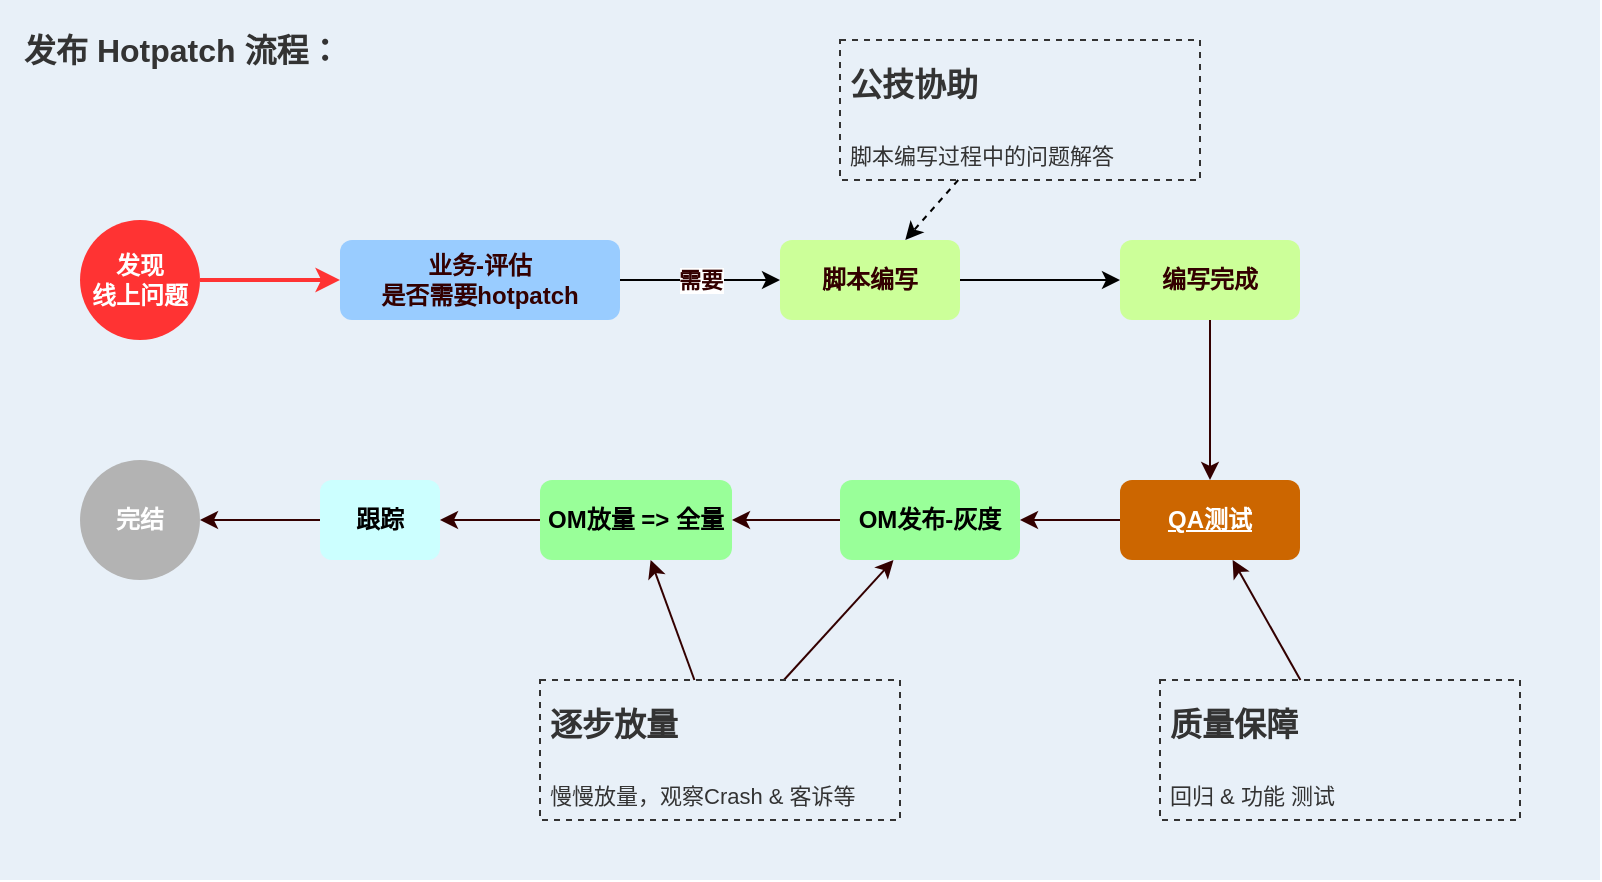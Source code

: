 <mxfile version="20.4.1" type="github">
  <diagram id="XFFuYXcL7q3QXq7yzr7R" name="第 1 页">
    <mxGraphModel dx="1688" dy="2110" grid="1" gridSize="10" guides="1" tooltips="1" connect="1" arrows="1" fold="1" page="1" pageScale="1" pageWidth="827" pageHeight="1169" math="0" shadow="0">
      <root>
        <mxCell id="0" />
        <mxCell id="1" parent="0" />
        <mxCell id="55ylqT-r-mH58-H8UWaI-24" value="" style="rounded=0;whiteSpace=wrap;html=1;dashed=1;dashPattern=1 1;strokeColor=none;fontSize=16;fontColor=#333333;fillColor=#E8F0F8;" vertex="1" parent="1">
          <mxGeometry x="80" y="-40" width="800" height="440" as="geometry" />
        </mxCell>
        <mxCell id="55ylqT-r-mH58-H8UWaI-7" style="edgeStyle=orthogonalEdgeStyle;rounded=0;orthogonalLoop=1;jettySize=auto;html=1;fontColor=#CC0000;strokeColor=#FF3333;strokeWidth=2;" edge="1" parent="1" source="55ylqT-r-mH58-H8UWaI-4" target="55ylqT-r-mH58-H8UWaI-5">
          <mxGeometry relative="1" as="geometry" />
        </mxCell>
        <mxCell id="55ylqT-r-mH58-H8UWaI-4" value="&lt;font&gt;发现&lt;br&gt;线上问题&lt;/font&gt;" style="ellipse;whiteSpace=wrap;html=1;aspect=fixed;fillColor=#FF3333;strokeColor=none;fontStyle=1;fontColor=#FFFFFF;" vertex="1" parent="1">
          <mxGeometry x="120" y="70" width="60" height="60" as="geometry" />
        </mxCell>
        <mxCell id="55ylqT-r-mH58-H8UWaI-9" value="需要" style="edgeStyle=orthogonalEdgeStyle;rounded=0;orthogonalLoop=1;jettySize=auto;html=1;fontColor=#330000;fontStyle=1" edge="1" parent="1" source="55ylqT-r-mH58-H8UWaI-5" target="55ylqT-r-mH58-H8UWaI-8">
          <mxGeometry relative="1" as="geometry" />
        </mxCell>
        <mxCell id="55ylqT-r-mH58-H8UWaI-5" value="业务-评估&lt;br&gt;是否需要hotpatch" style="rounded=1;whiteSpace=wrap;html=1;fontColor=#330000;strokeColor=none;fillColor=#99CCFF;fontStyle=1" vertex="1" parent="1">
          <mxGeometry x="250" y="80" width="140" height="40" as="geometry" />
        </mxCell>
        <mxCell id="55ylqT-r-mH58-H8UWaI-13" style="edgeStyle=orthogonalEdgeStyle;rounded=0;orthogonalLoop=1;jettySize=auto;html=1;fontColor=#CC0000;" edge="1" parent="1" source="55ylqT-r-mH58-H8UWaI-8" target="55ylqT-r-mH58-H8UWaI-12">
          <mxGeometry relative="1" as="geometry" />
        </mxCell>
        <mxCell id="55ylqT-r-mH58-H8UWaI-8" value="脚本编写" style="rounded=1;whiteSpace=wrap;html=1;fontColor=#330000;strokeColor=none;fillColor=#CCFF99;fontStyle=1" vertex="1" parent="1">
          <mxGeometry x="470" y="80" width="90" height="40" as="geometry" />
        </mxCell>
        <mxCell id="55ylqT-r-mH58-H8UWaI-11" style="rounded=0;orthogonalLoop=1;jettySize=auto;html=1;fontColor=#CC0000;dashed=1;" edge="1" parent="1" source="55ylqT-r-mH58-H8UWaI-10" target="55ylqT-r-mH58-H8UWaI-8">
          <mxGeometry relative="1" as="geometry" />
        </mxCell>
        <mxCell id="55ylqT-r-mH58-H8UWaI-10" value="&lt;p style=&quot;line-height: 0.8;&quot;&gt;&lt;/p&gt;&lt;h1&gt;&lt;font style=&quot;font-size: 16px; line-height: 0.7;&quot;&gt;公技协助&lt;/font&gt;&lt;/h1&gt;&lt;p&gt;&lt;font style=&quot;font-size: 11px;&quot;&gt;脚本编写过程中的问题解答&lt;/font&gt;&lt;/p&gt;&lt;p&gt;&lt;/p&gt;" style="text;html=1;strokeColor=#333333;fillColor=none;spacing=5;spacingTop=-20;whiteSpace=wrap;overflow=hidden;rounded=0;fontColor=#333333;dashed=1;" vertex="1" parent="1">
          <mxGeometry x="500" y="-20" width="180" height="70" as="geometry" />
        </mxCell>
        <mxCell id="55ylqT-r-mH58-H8UWaI-19" style="edgeStyle=none;rounded=0;orthogonalLoop=1;jettySize=auto;html=1;strokeColor=#330000;strokeWidth=1;fontSize=16;fontColor=#330000;" edge="1" parent="1" source="55ylqT-r-mH58-H8UWaI-12" target="55ylqT-r-mH58-H8UWaI-14">
          <mxGeometry relative="1" as="geometry" />
        </mxCell>
        <mxCell id="55ylqT-r-mH58-H8UWaI-12" value="编写完成" style="rounded=1;whiteSpace=wrap;html=1;fontColor=#330000;strokeColor=none;fillColor=#CCFF99;fontStyle=1" vertex="1" parent="1">
          <mxGeometry x="640" y="80" width="90" height="40" as="geometry" />
        </mxCell>
        <mxCell id="55ylqT-r-mH58-H8UWaI-20" style="edgeStyle=none;rounded=0;orthogonalLoop=1;jettySize=auto;html=1;strokeColor=#330000;strokeWidth=1;fontSize=16;fontColor=#330000;" edge="1" parent="1" source="55ylqT-r-mH58-H8UWaI-14" target="55ylqT-r-mH58-H8UWaI-15">
          <mxGeometry relative="1" as="geometry" />
        </mxCell>
        <mxCell id="55ylqT-r-mH58-H8UWaI-14" value="QA测试" style="rounded=1;whiteSpace=wrap;html=1;fontColor=#FFFFFF;strokeColor=none;fillColor=#CC6600;fontStyle=5" vertex="1" parent="1">
          <mxGeometry x="640" y="200" width="90" height="40" as="geometry" />
        </mxCell>
        <mxCell id="55ylqT-r-mH58-H8UWaI-21" style="edgeStyle=none;rounded=0;orthogonalLoop=1;jettySize=auto;html=1;strokeColor=#330000;strokeWidth=1;fontSize=16;fontColor=#330000;" edge="1" parent="1" source="55ylqT-r-mH58-H8UWaI-15" target="55ylqT-r-mH58-H8UWaI-16">
          <mxGeometry relative="1" as="geometry" />
        </mxCell>
        <mxCell id="55ylqT-r-mH58-H8UWaI-15" value="OM发布-灰度" style="rounded=1;whiteSpace=wrap;html=1;fontColor=#000000;strokeColor=none;fillColor=#99FF99;fontStyle=1" vertex="1" parent="1">
          <mxGeometry x="500" y="200" width="90" height="40" as="geometry" />
        </mxCell>
        <mxCell id="55ylqT-r-mH58-H8UWaI-22" style="edgeStyle=none;rounded=0;orthogonalLoop=1;jettySize=auto;html=1;strokeColor=#330000;strokeWidth=1;fontSize=16;fontColor=#000000;" edge="1" parent="1" source="55ylqT-r-mH58-H8UWaI-16" target="55ylqT-r-mH58-H8UWaI-17">
          <mxGeometry relative="1" as="geometry" />
        </mxCell>
        <mxCell id="55ylqT-r-mH58-H8UWaI-16" value="OM放量 =&amp;gt; 全量" style="rounded=1;whiteSpace=wrap;html=1;fontColor=#000000;fillColor=#99FF99;strokeColor=none;fontStyle=1" vertex="1" parent="1">
          <mxGeometry x="350" y="200" width="96" height="40" as="geometry" />
        </mxCell>
        <mxCell id="55ylqT-r-mH58-H8UWaI-23" style="edgeStyle=none;rounded=0;orthogonalLoop=1;jettySize=auto;html=1;strokeColor=#330000;strokeWidth=1;fontSize=16;fontColor=#000000;" edge="1" parent="1" source="55ylqT-r-mH58-H8UWaI-17" target="55ylqT-r-mH58-H8UWaI-18">
          <mxGeometry relative="1" as="geometry" />
        </mxCell>
        <mxCell id="55ylqT-r-mH58-H8UWaI-17" value="跟踪" style="rounded=1;whiteSpace=wrap;html=1;fontColor=#000000;strokeColor=none;fillColor=#CCFFFF;fontStyle=1" vertex="1" parent="1">
          <mxGeometry x="240" y="200" width="60" height="40" as="geometry" />
        </mxCell>
        <mxCell id="55ylqT-r-mH58-H8UWaI-18" value="&lt;font&gt;完结&lt;/font&gt;" style="ellipse;whiteSpace=wrap;html=1;aspect=fixed;strokeColor=none;fillColor=#B3B3B3;fontColor=#FFFFFF;fontStyle=1" vertex="1" parent="1">
          <mxGeometry x="120" y="190" width="60" height="60" as="geometry" />
        </mxCell>
        <mxCell id="55ylqT-r-mH58-H8UWaI-26" style="edgeStyle=none;rounded=0;orthogonalLoop=1;jettySize=auto;html=1;strokeColor=#330000;strokeWidth=1;fontSize=16;fontColor=#333333;" edge="1" parent="1" source="55ylqT-r-mH58-H8UWaI-25" target="55ylqT-r-mH58-H8UWaI-14">
          <mxGeometry relative="1" as="geometry" />
        </mxCell>
        <mxCell id="55ylqT-r-mH58-H8UWaI-25" value="&lt;p style=&quot;line-height: 0.8;&quot;&gt;&lt;/p&gt;&lt;h1&gt;&lt;span style=&quot;font-size: 16px;&quot;&gt;质量保障&lt;/span&gt;&lt;/h1&gt;&lt;p&gt;&lt;span style=&quot;font-size: 11px;&quot;&gt;回归 &amp;amp; 功能 测试&lt;/span&gt;&lt;/p&gt;&lt;p&gt;&lt;/p&gt;" style="text;html=1;strokeColor=#333333;fillColor=none;spacing=5;spacingTop=-20;whiteSpace=wrap;overflow=hidden;rounded=0;fontColor=#333333;dashed=1;" vertex="1" parent="1">
          <mxGeometry x="660" y="300" width="180" height="70" as="geometry" />
        </mxCell>
        <mxCell id="55ylqT-r-mH58-H8UWaI-28" style="edgeStyle=none;rounded=0;orthogonalLoop=1;jettySize=auto;html=1;strokeColor=#330000;strokeWidth=1;fontSize=16;fontColor=#333333;" edge="1" parent="1" source="55ylqT-r-mH58-H8UWaI-27" target="55ylqT-r-mH58-H8UWaI-15">
          <mxGeometry relative="1" as="geometry" />
        </mxCell>
        <mxCell id="55ylqT-r-mH58-H8UWaI-29" style="edgeStyle=none;rounded=0;orthogonalLoop=1;jettySize=auto;html=1;strokeColor=#330000;strokeWidth=1;fontSize=16;fontColor=#333333;" edge="1" parent="1" source="55ylqT-r-mH58-H8UWaI-27" target="55ylqT-r-mH58-H8UWaI-16">
          <mxGeometry relative="1" as="geometry" />
        </mxCell>
        <mxCell id="55ylqT-r-mH58-H8UWaI-27" value="&lt;p style=&quot;line-height: 0.8;&quot;&gt;&lt;/p&gt;&lt;h1&gt;&lt;span style=&quot;font-size: 16px;&quot;&gt;逐步放量&lt;/span&gt;&lt;/h1&gt;&lt;p&gt;&lt;span style=&quot;font-size: 11px;&quot;&gt;慢慢放量，观察Crash &amp;amp; 客诉等&lt;/span&gt;&lt;/p&gt;&lt;p&gt;&lt;/p&gt;" style="text;html=1;strokeColor=#333333;fillColor=none;spacing=5;spacingTop=-20;whiteSpace=wrap;overflow=hidden;rounded=0;fontColor=#333333;dashed=1;" vertex="1" parent="1">
          <mxGeometry x="350" y="300" width="180" height="70" as="geometry" />
        </mxCell>
        <mxCell id="55ylqT-r-mH58-H8UWaI-30" value="&lt;b&gt;发布 Hotpatch 流程：&lt;/b&gt;" style="text;html=1;strokeColor=none;fillColor=none;align=left;verticalAlign=middle;whiteSpace=wrap;rounded=0;dashed=1;fontSize=16;fontColor=#333333;" vertex="1" parent="1">
          <mxGeometry x="90" y="-30" width="210" height="30" as="geometry" />
        </mxCell>
      </root>
    </mxGraphModel>
  </diagram>
</mxfile>

